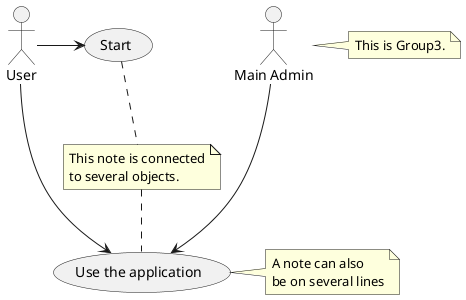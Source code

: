 @startuml
:Main Admin: as Admin
(Use the application) as (Use)

User -> (Start)
User --> (Use)

Admin ---> (Use)

note right of Admin : This is Group3.


note right of (Use)
A note can also
be on several lines
end note

note "This note is connected\nto several objects." as N2
(Start) .. N2
N2 .. (Use)
@enduml



@startuml

actor HR as "HR Advisor"

rectangle Database

rectangle "HR System" {
    usecase UC4 as "Get salaries
    by role"

    usecase UCa as "Print salaries"

    HR - UC4
    UC4 ..> UCa : include
    UC4 - Database
}

@enduml

@startuml

usecase "Use Case"

usecase UC1 as "Use Case 1"
usecase UC2 as "Use Case 2"

actor "Actor"

actor A1 as "Actor 1"
actor A2 as "Actor 2"

actor A1 as "Actor 1"
usecase UC1 as "Use Case 1"

A1 --> UC1

rectangle Database

rectangle System {
    usecase UC1 as "Use Case 1"
    UC1 --> Database
}
@enduml